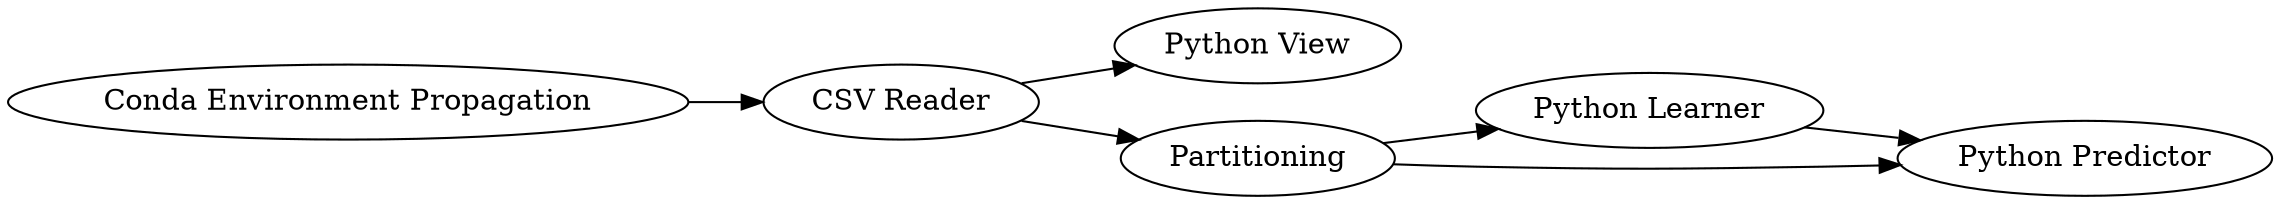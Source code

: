 digraph {
	247 -> 2
	9 -> 8
	6 -> 9
	246 -> 247
	247 -> 6
	6 -> 8
	246 [label="Conda Environment Propagation"]
	247 [label="CSV Reader"]
	9 [label="Python Learner"]
	6 [label=Partitioning]
	8 [label="Python Predictor"]
	2 [label="Python View"]
	rankdir=LR
}
